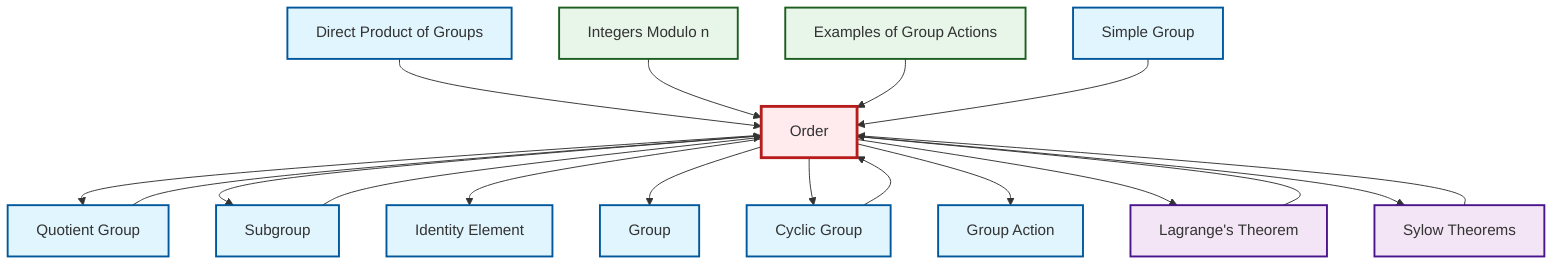 graph TD
    classDef definition fill:#e1f5fe,stroke:#01579b,stroke-width:2px
    classDef theorem fill:#f3e5f5,stroke:#4a148c,stroke-width:2px
    classDef axiom fill:#fff3e0,stroke:#e65100,stroke-width:2px
    classDef example fill:#e8f5e9,stroke:#1b5e20,stroke-width:2px
    classDef current fill:#ffebee,stroke:#b71c1c,stroke-width:3px
    def-simple-group["Simple Group"]:::definition
    def-group-action["Group Action"]:::definition
    def-group["Group"]:::definition
    thm-lagrange["Lagrange's Theorem"]:::theorem
    ex-group-action-examples["Examples of Group Actions"]:::example
    def-direct-product["Direct Product of Groups"]:::definition
    def-subgroup["Subgroup"]:::definition
    def-identity-element["Identity Element"]:::definition
    ex-quotient-integers-mod-n["Integers Modulo n"]:::example
    def-quotient-group["Quotient Group"]:::definition
    thm-sylow["Sylow Theorems"]:::theorem
    def-order["Order"]:::definition
    def-cyclic-group["Cyclic Group"]:::definition
    def-order --> def-quotient-group
    def-order --> def-subgroup
    thm-sylow --> def-order
    def-order --> def-identity-element
    def-subgroup --> def-order
    def-direct-product --> def-order
    def-cyclic-group --> def-order
    ex-quotient-integers-mod-n --> def-order
    def-quotient-group --> def-order
    def-order --> def-group
    def-order --> def-cyclic-group
    def-order --> def-group-action
    def-order --> thm-lagrange
    ex-group-action-examples --> def-order
    thm-lagrange --> def-order
    def-order --> thm-sylow
    def-simple-group --> def-order
    class def-order current